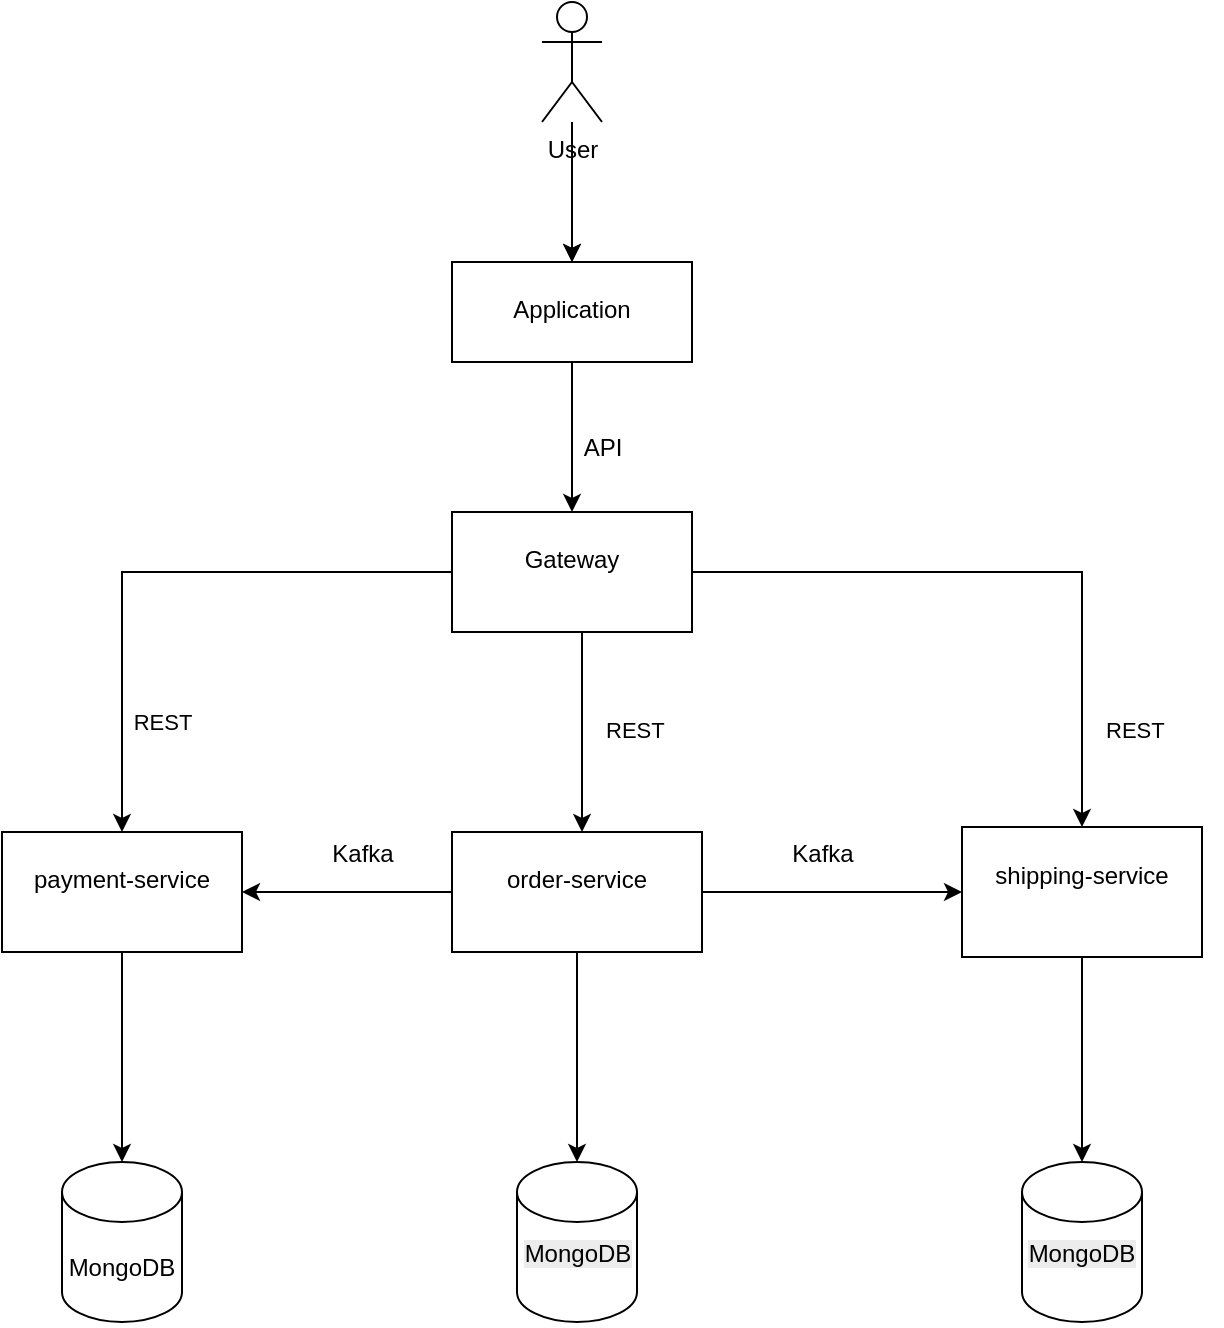<mxfile version="27.0.5">
  <diagram name="Trang-1" id="a_slmGinei47d17qWGi2">
    <mxGraphModel dx="1489" dy="871" grid="1" gridSize="10" guides="1" tooltips="1" connect="1" arrows="1" fold="1" page="1" pageScale="1" pageWidth="827" pageHeight="1169" math="0" shadow="0">
      <root>
        <mxCell id="0" />
        <mxCell id="1" parent="0" />
        <mxCell id="0NTsloLeTGmJkxv5cky3-12" value="" style="edgeStyle=orthogonalEdgeStyle;rounded=0;orthogonalLoop=1;jettySize=auto;html=1;" edge="1" parent="1" source="0NTsloLeTGmJkxv5cky3-9" target="0NTsloLeTGmJkxv5cky3-11">
          <mxGeometry relative="1" as="geometry" />
        </mxCell>
        <mxCell id="0NTsloLeTGmJkxv5cky3-18" value="" style="edgeStyle=orthogonalEdgeStyle;rounded=0;orthogonalLoop=1;jettySize=auto;html=1;" edge="1" parent="1" source="0NTsloLeTGmJkxv5cky3-9" target="0NTsloLeTGmJkxv5cky3-11">
          <mxGeometry relative="1" as="geometry" />
        </mxCell>
        <mxCell id="0NTsloLeTGmJkxv5cky3-9" value="User&lt;div&gt;&lt;br&gt;&lt;/div&gt;" style="shape=umlActor;verticalLabelPosition=bottom;verticalAlign=top;html=1;outlineConnect=0;" vertex="1" parent="1">
          <mxGeometry x="370" y="110" width="30" height="60" as="geometry" />
        </mxCell>
        <mxCell id="0NTsloLeTGmJkxv5cky3-16" value="" style="edgeStyle=orthogonalEdgeStyle;rounded=0;orthogonalLoop=1;jettySize=auto;html=1;" edge="1" parent="1" source="0NTsloLeTGmJkxv5cky3-11" target="0NTsloLeTGmJkxv5cky3-15">
          <mxGeometry relative="1" as="geometry" />
        </mxCell>
        <mxCell id="0NTsloLeTGmJkxv5cky3-11" value="&lt;div style=&quot;&quot;&gt;&lt;span style=&quot;background-color: transparent; color: light-dark(rgb(0, 0, 0), rgb(255, 255, 255));&quot;&gt;Application&lt;/span&gt;&lt;/div&gt;" style="whiteSpace=wrap;html=1;verticalAlign=top;align=center;spacingTop=10;" vertex="1" parent="1">
          <mxGeometry x="325" y="240" width="120" height="50" as="geometry" />
        </mxCell>
        <mxCell id="0NTsloLeTGmJkxv5cky3-20" value="" style="edgeStyle=orthogonalEdgeStyle;rounded=0;orthogonalLoop=1;jettySize=auto;html=1;" edge="1" parent="1" source="0NTsloLeTGmJkxv5cky3-15" target="0NTsloLeTGmJkxv5cky3-19">
          <mxGeometry relative="1" as="geometry">
            <Array as="points">
              <mxPoint x="390" y="470" />
              <mxPoint x="390" y="470" />
            </Array>
          </mxGeometry>
        </mxCell>
        <mxCell id="0NTsloLeTGmJkxv5cky3-23" value="" style="edgeStyle=orthogonalEdgeStyle;rounded=0;orthogonalLoop=1;jettySize=auto;html=1;" edge="1" parent="1" source="0NTsloLeTGmJkxv5cky3-15" target="0NTsloLeTGmJkxv5cky3-22">
          <mxGeometry relative="1" as="geometry" />
        </mxCell>
        <mxCell id="0NTsloLeTGmJkxv5cky3-36" value="REST" style="edgeLabel;html=1;align=center;verticalAlign=middle;resizable=0;points=[];" vertex="1" connectable="0" parent="0NTsloLeTGmJkxv5cky3-23">
          <mxGeometry x="0.551" y="-1" relative="1" as="geometry">
            <mxPoint x="21" y="11" as="offset" />
          </mxGeometry>
        </mxCell>
        <mxCell id="0NTsloLeTGmJkxv5cky3-25" value="" style="edgeStyle=orthogonalEdgeStyle;rounded=0;orthogonalLoop=1;jettySize=auto;html=1;" edge="1" parent="1" source="0NTsloLeTGmJkxv5cky3-15" target="0NTsloLeTGmJkxv5cky3-24">
          <mxGeometry relative="1" as="geometry" />
        </mxCell>
        <mxCell id="0NTsloLeTGmJkxv5cky3-15" value="Gateway&lt;div&gt;&lt;br&gt;&lt;/div&gt;" style="whiteSpace=wrap;html=1;verticalAlign=top;spacingTop=10;" vertex="1" parent="1">
          <mxGeometry x="325" y="365" width="120" height="60" as="geometry" />
        </mxCell>
        <mxCell id="0NTsloLeTGmJkxv5cky3-17" value="API&lt;div&gt;&lt;br&gt;&lt;/div&gt;" style="text;html=1;align=center;verticalAlign=middle;resizable=0;points=[];autosize=1;strokeColor=none;fillColor=none;" vertex="1" parent="1">
          <mxGeometry x="380" y="320" width="40" height="40" as="geometry" />
        </mxCell>
        <mxCell id="0NTsloLeTGmJkxv5cky3-26" style="edgeStyle=orthogonalEdgeStyle;rounded=0;orthogonalLoop=1;jettySize=auto;html=1;" edge="1" parent="1" source="0NTsloLeTGmJkxv5cky3-19" target="0NTsloLeTGmJkxv5cky3-22">
          <mxGeometry relative="1" as="geometry" />
        </mxCell>
        <mxCell id="0NTsloLeTGmJkxv5cky3-27" style="edgeStyle=orthogonalEdgeStyle;rounded=0;orthogonalLoop=1;jettySize=auto;html=1;entryX=0;entryY=0.5;entryDx=0;entryDy=0;" edge="1" parent="1" source="0NTsloLeTGmJkxv5cky3-19" target="0NTsloLeTGmJkxv5cky3-24">
          <mxGeometry relative="1" as="geometry" />
        </mxCell>
        <mxCell id="0NTsloLeTGmJkxv5cky3-34" style="edgeStyle=orthogonalEdgeStyle;rounded=0;orthogonalLoop=1;jettySize=auto;html=1;" edge="1" parent="1" source="0NTsloLeTGmJkxv5cky3-19" target="0NTsloLeTGmJkxv5cky3-31">
          <mxGeometry relative="1" as="geometry" />
        </mxCell>
        <mxCell id="0NTsloLeTGmJkxv5cky3-19" value="order-service&lt;div&gt;&lt;br&gt;&lt;/div&gt;" style="whiteSpace=wrap;html=1;verticalAlign=top;spacingTop=10;" vertex="1" parent="1">
          <mxGeometry x="325" y="525" width="125" height="60" as="geometry" />
        </mxCell>
        <mxCell id="0NTsloLeTGmJkxv5cky3-33" style="edgeStyle=orthogonalEdgeStyle;rounded=0;orthogonalLoop=1;jettySize=auto;html=1;" edge="1" parent="1" source="0NTsloLeTGmJkxv5cky3-22" target="0NTsloLeTGmJkxv5cky3-30">
          <mxGeometry relative="1" as="geometry" />
        </mxCell>
        <mxCell id="0NTsloLeTGmJkxv5cky3-22" value="payment-service&lt;div&gt;&lt;br&gt;&lt;/div&gt;" style="whiteSpace=wrap;html=1;verticalAlign=top;spacingTop=10;" vertex="1" parent="1">
          <mxGeometry x="100" y="525" width="120" height="60" as="geometry" />
        </mxCell>
        <mxCell id="0NTsloLeTGmJkxv5cky3-35" style="edgeStyle=orthogonalEdgeStyle;rounded=0;orthogonalLoop=1;jettySize=auto;html=1;" edge="1" parent="1" source="0NTsloLeTGmJkxv5cky3-24" target="0NTsloLeTGmJkxv5cky3-32">
          <mxGeometry relative="1" as="geometry" />
        </mxCell>
        <mxCell id="0NTsloLeTGmJkxv5cky3-24" value="shipping-service&lt;div&gt;&lt;br&gt;&lt;/div&gt;" style="whiteSpace=wrap;html=1;verticalAlign=top;spacingTop=10;" vertex="1" parent="1">
          <mxGeometry x="580" y="522.5" width="120" height="65" as="geometry" />
        </mxCell>
        <mxCell id="0NTsloLeTGmJkxv5cky3-28" value="Kafka&lt;div&gt;&lt;br&gt;&lt;/div&gt;" style="text;html=1;align=center;verticalAlign=middle;resizable=0;points=[];autosize=1;strokeColor=none;fillColor=none;" vertex="1" parent="1">
          <mxGeometry x="255" y="523" width="50" height="40" as="geometry" />
        </mxCell>
        <mxCell id="0NTsloLeTGmJkxv5cky3-29" value="Kafka&lt;div&gt;&lt;br&gt;&lt;/div&gt;" style="text;html=1;align=center;verticalAlign=middle;resizable=0;points=[];autosize=1;strokeColor=none;fillColor=none;" vertex="1" parent="1">
          <mxGeometry x="485" y="523" width="50" height="40" as="geometry" />
        </mxCell>
        <mxCell id="0NTsloLeTGmJkxv5cky3-30" value="MongoDB" style="shape=cylinder3;whiteSpace=wrap;html=1;boundedLbl=1;backgroundOutline=1;size=15;" vertex="1" parent="1">
          <mxGeometry x="130" y="690" width="60" height="80" as="geometry" />
        </mxCell>
        <mxCell id="0NTsloLeTGmJkxv5cky3-31" value="&#xa;&lt;span style=&quot;color: rgb(0, 0, 0); font-family: Helvetica; font-size: 12px; font-style: normal; font-variant-ligatures: normal; font-variant-caps: normal; font-weight: 400; letter-spacing: normal; orphans: 2; text-align: center; text-indent: 0px; text-transform: none; widows: 2; word-spacing: 0px; -webkit-text-stroke-width: 0px; white-space: normal; background-color: rgb(236, 236, 236); text-decoration-thickness: initial; text-decoration-style: initial; text-decoration-color: initial; display: inline !important; float: none;&quot;&gt;MongoDB&lt;/span&gt;&#xa;&#xa;" style="shape=cylinder3;whiteSpace=wrap;html=1;boundedLbl=1;backgroundOutline=1;size=15;" vertex="1" parent="1">
          <mxGeometry x="357.5" y="690" width="60" height="80" as="geometry" />
        </mxCell>
        <mxCell id="0NTsloLeTGmJkxv5cky3-32" value="&#xa;&lt;span style=&quot;color: rgb(0, 0, 0); font-family: Helvetica; font-size: 12px; font-style: normal; font-variant-ligatures: normal; font-variant-caps: normal; font-weight: 400; letter-spacing: normal; orphans: 2; text-align: center; text-indent: 0px; text-transform: none; widows: 2; word-spacing: 0px; -webkit-text-stroke-width: 0px; white-space: normal; background-color: rgb(236, 236, 236); text-decoration-thickness: initial; text-decoration-style: initial; text-decoration-color: initial; display: inline !important; float: none;&quot;&gt;MongoDB&lt;/span&gt;&#xa;&#xa;" style="shape=cylinder3;whiteSpace=wrap;html=1;boundedLbl=1;backgroundOutline=1;size=15;" vertex="1" parent="1">
          <mxGeometry x="610" y="690" width="60" height="80" as="geometry" />
        </mxCell>
        <mxCell id="0NTsloLeTGmJkxv5cky3-37" value="&lt;span style=&quot;color: rgb(0, 0, 0); font-family: Helvetica; font-size: 11px; font-style: normal; font-variant-ligatures: normal; font-variant-caps: normal; font-weight: 400; letter-spacing: normal; orphans: 2; text-align: center; text-indent: 0px; text-transform: none; widows: 2; word-spacing: 0px; -webkit-text-stroke-width: 0px; white-space: nowrap; background-color: rgb(255, 255, 255); text-decoration-thickness: initial; text-decoration-style: initial; text-decoration-color: initial; display: inline !important; float: none;&quot;&gt;REST&lt;/span&gt;" style="text;whiteSpace=wrap;html=1;" vertex="1" parent="1">
          <mxGeometry x="400" y="460" width="60" height="40" as="geometry" />
        </mxCell>
        <mxCell id="0NTsloLeTGmJkxv5cky3-38" value="&lt;span style=&quot;color: rgb(0, 0, 0); font-family: Helvetica; font-size: 11px; font-style: normal; font-variant-ligatures: normal; font-variant-caps: normal; font-weight: 400; letter-spacing: normal; orphans: 2; text-align: center; text-indent: 0px; text-transform: none; widows: 2; word-spacing: 0px; -webkit-text-stroke-width: 0px; white-space: nowrap; background-color: rgb(255, 255, 255); text-decoration-thickness: initial; text-decoration-style: initial; text-decoration-color: initial; display: inline !important; float: none;&quot;&gt;REST&lt;/span&gt;" style="text;whiteSpace=wrap;html=1;" vertex="1" parent="1">
          <mxGeometry x="650" y="460" width="60" height="40" as="geometry" />
        </mxCell>
      </root>
    </mxGraphModel>
  </diagram>
</mxfile>
